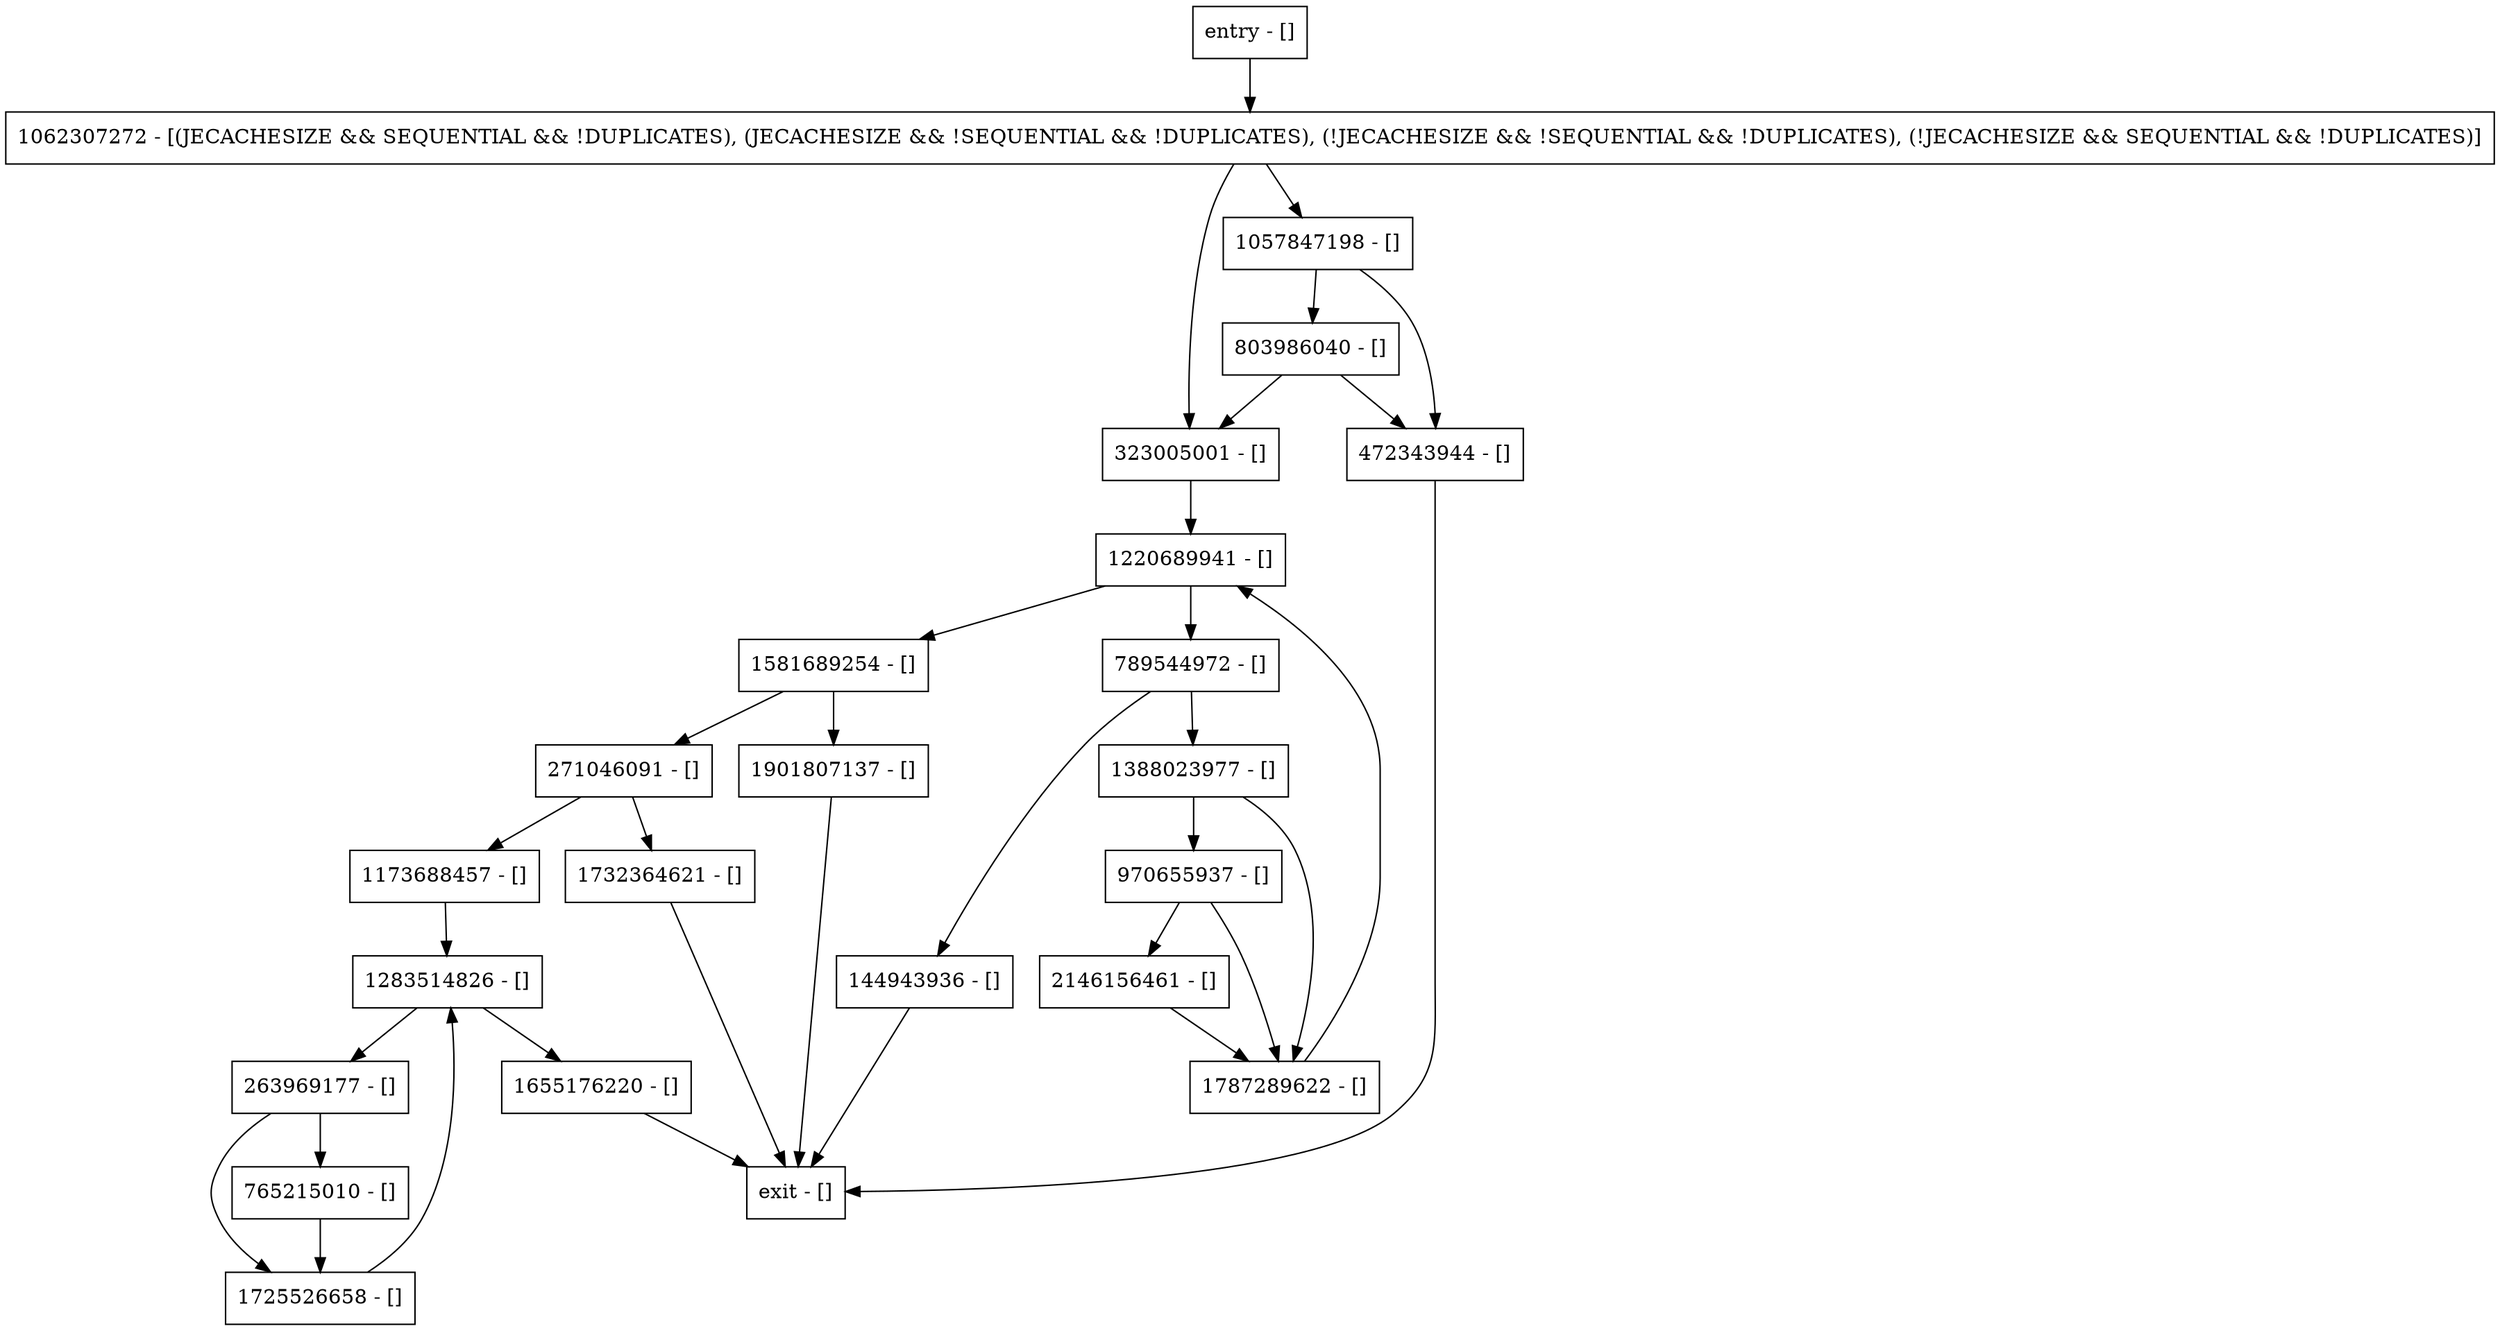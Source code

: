 digraph set {
node [shape=record];
144943936 [label="144943936 - []"];
1732364621 [label="1732364621 - []"];
1283514826 [label="1283514826 - []"];
1057847198 [label="1057847198 - []"];
271046091 [label="271046091 - []"];
803986040 [label="803986040 - []"];
765215010 [label="765215010 - []"];
263969177 [label="263969177 - []"];
1220689941 [label="1220689941 - []"];
1725526658 [label="1725526658 - []"];
1655176220 [label="1655176220 - []"];
1173688457 [label="1173688457 - []"];
970655937 [label="970655937 - []"];
789544972 [label="789544972 - []"];
472343944 [label="472343944 - []"];
323005001 [label="323005001 - []"];
entry [label="entry - []"];
exit [label="exit - []"];
1062307272 [label="1062307272 - [(JECACHESIZE && SEQUENTIAL && !DUPLICATES), (JECACHESIZE && !SEQUENTIAL && !DUPLICATES), (!JECACHESIZE && !SEQUENTIAL && !DUPLICATES), (!JECACHESIZE && SEQUENTIAL && !DUPLICATES)]"];
1581689254 [label="1581689254 - []"];
1787289622 [label="1787289622 - []"];
1388023977 [label="1388023977 - []"];
1901807137 [label="1901807137 - []"];
2146156461 [label="2146156461 - []"];
entry;
exit;
144943936 -> exit;
1732364621 -> exit;
1283514826 -> 1655176220;
1283514826 -> 263969177;
1057847198 -> 803986040;
1057847198 -> 472343944;
271046091 -> 1173688457;
271046091 -> 1732364621;
803986040 -> 323005001;
803986040 -> 472343944;
765215010 -> 1725526658;
263969177 -> 765215010;
263969177 -> 1725526658;
1220689941 -> 1581689254;
1220689941 -> 789544972;
1725526658 -> 1283514826;
1655176220 -> exit;
1173688457 -> 1283514826;
970655937 -> 1787289622;
970655937 -> 2146156461;
789544972 -> 144943936;
789544972 -> 1388023977;
472343944 -> exit;
323005001 -> 1220689941;
entry -> 1062307272;
1062307272 -> 323005001;
1062307272 -> 1057847198;
1581689254 -> 271046091;
1581689254 -> 1901807137;
1787289622 -> 1220689941;
1388023977 -> 1787289622;
1388023977 -> 970655937;
1901807137 -> exit;
2146156461 -> 1787289622;
}
